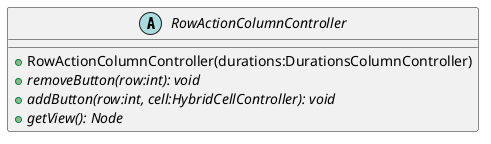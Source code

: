 @startuml

    abstract class RowActionColumnController {
        +RowActionColumnController(durations:DurationsColumnController)
        {abstract} +removeButton(row:int): void
        {abstract} +addButton(row:int, cell:HybridCellController): void
        {abstract} +getView(): Node
    }

@enduml
